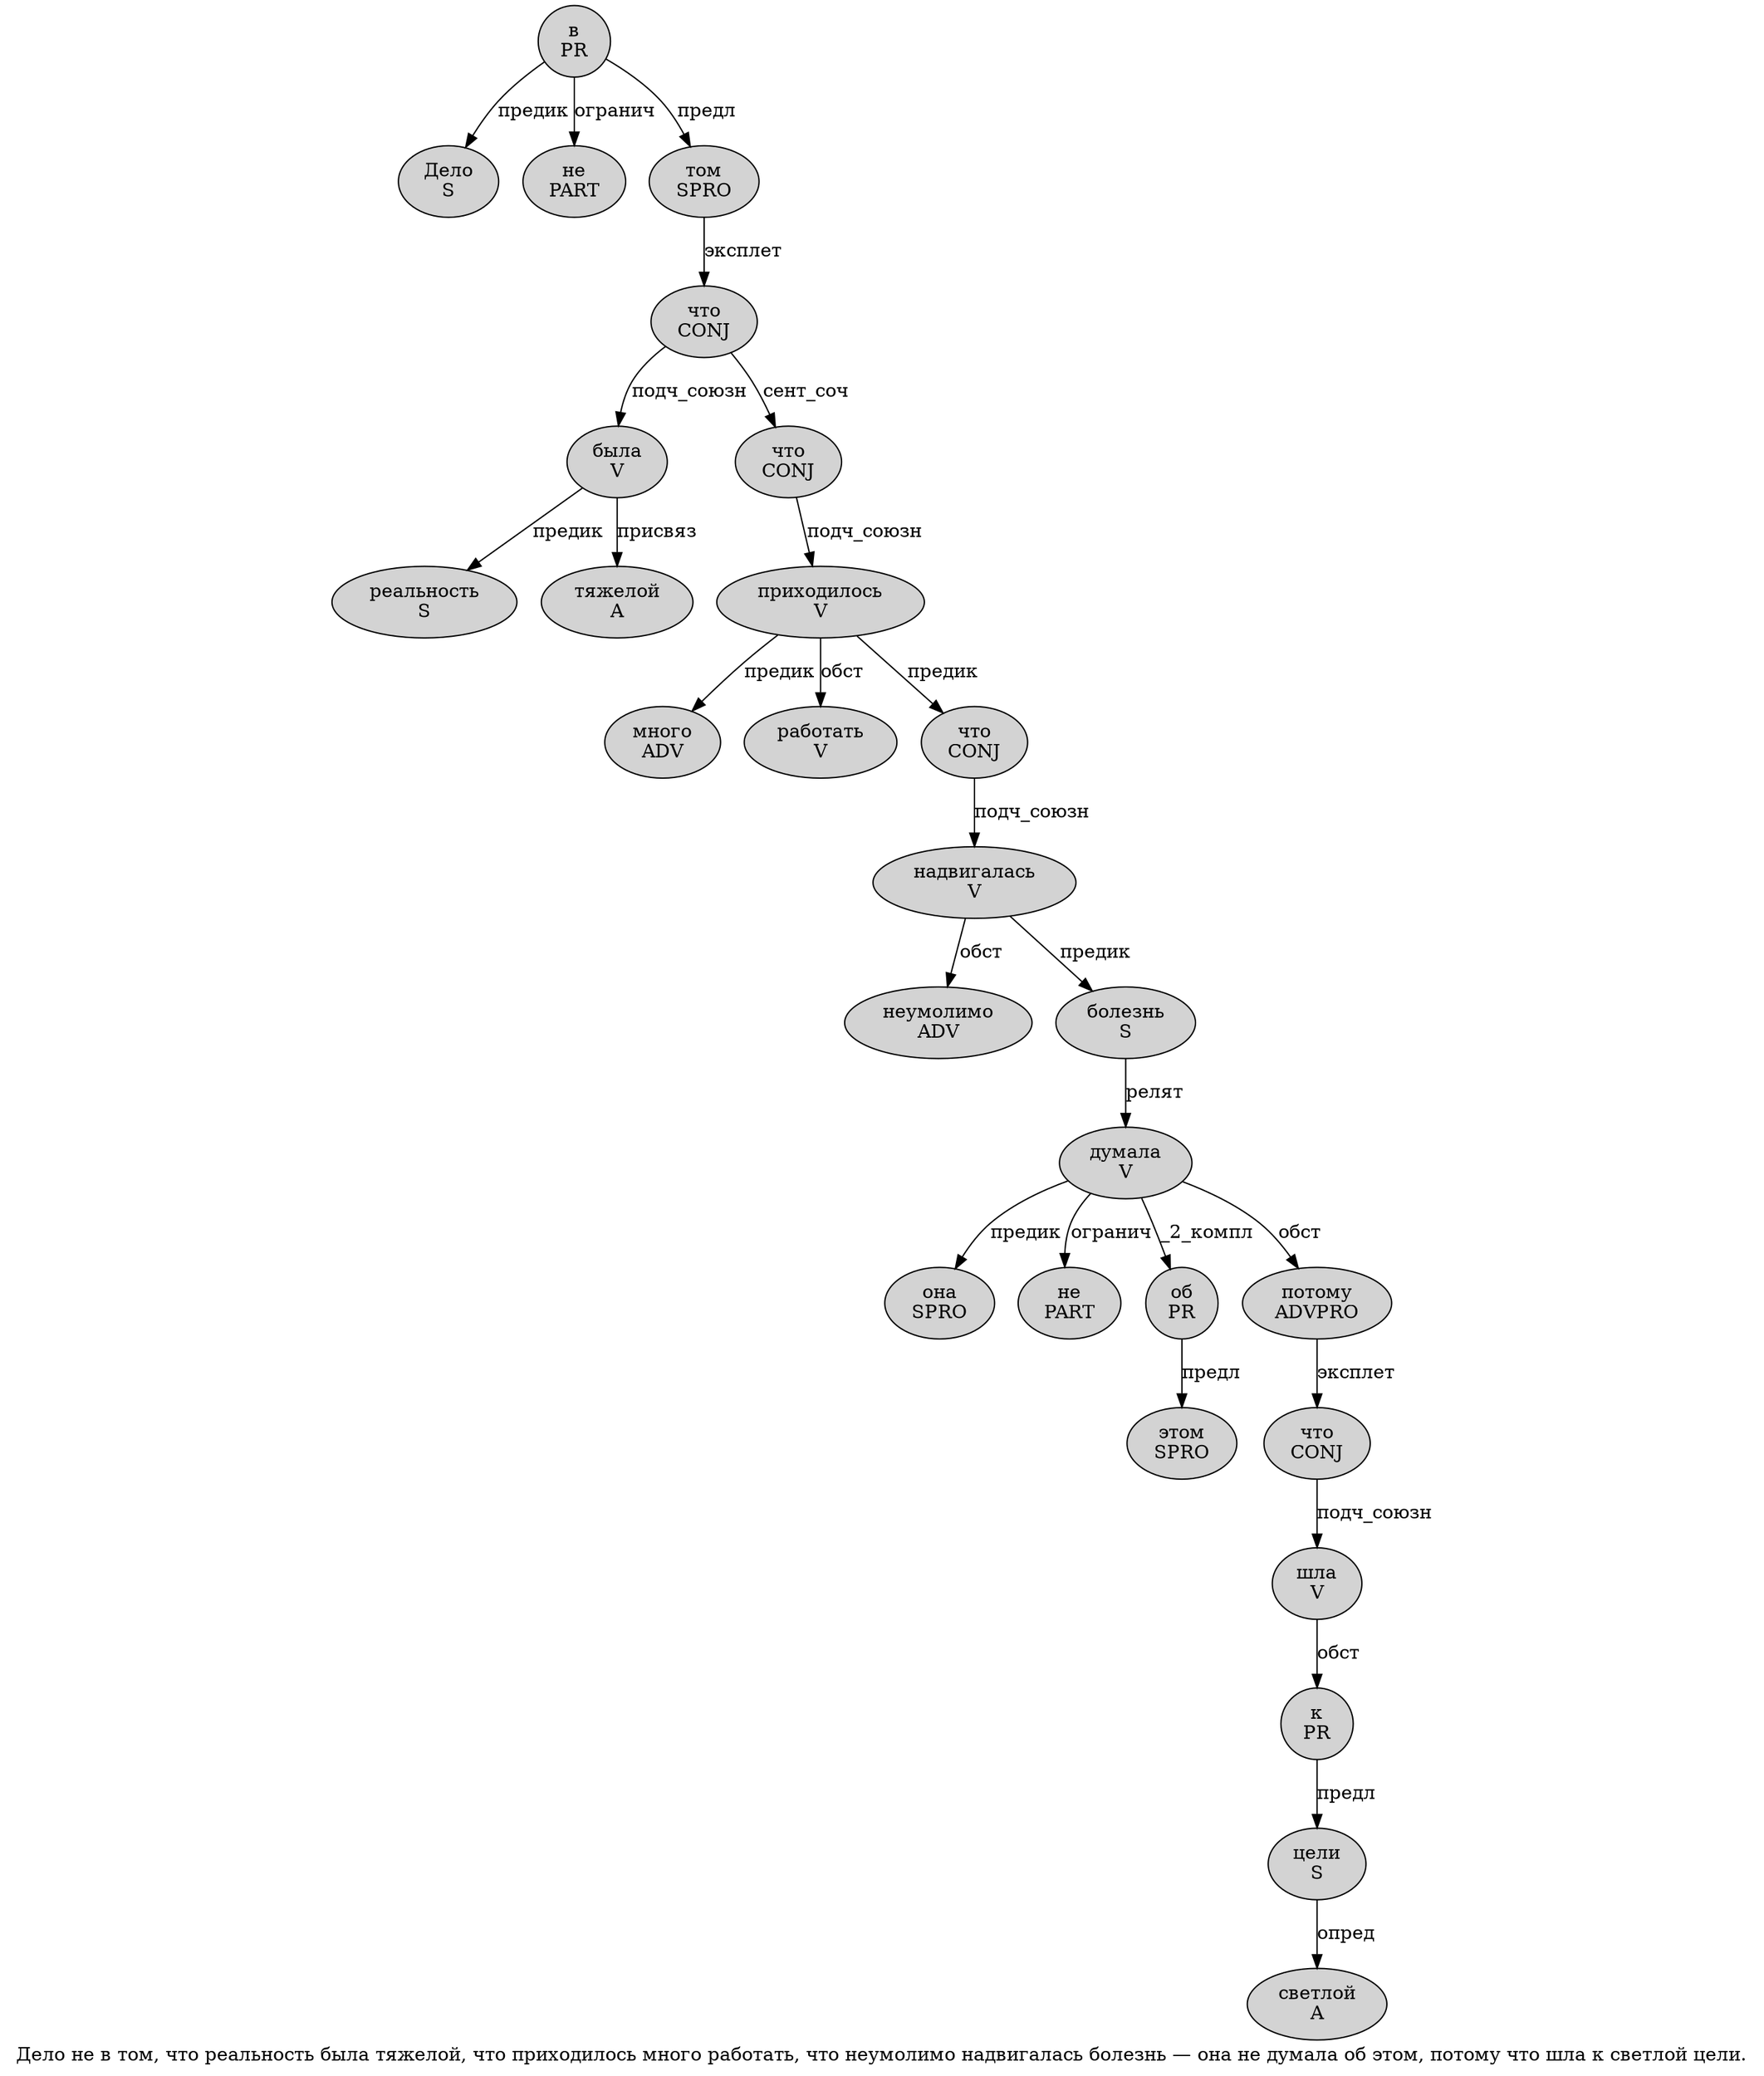 digraph SENTENCE_1352 {
	graph [label="Дело не в том, что реальность была тяжелой, что приходилось много работать, что неумолимо надвигалась болезнь — она не думала об этом, потому что шла к светлой цели."]
	node [style=filled]
		0 [label="Дело
S" color="" fillcolor=lightgray penwidth=1 shape=ellipse]
		1 [label="не
PART" color="" fillcolor=lightgray penwidth=1 shape=ellipse]
		2 [label="в
PR" color="" fillcolor=lightgray penwidth=1 shape=ellipse]
		3 [label="том
SPRO" color="" fillcolor=lightgray penwidth=1 shape=ellipse]
		5 [label="что
CONJ" color="" fillcolor=lightgray penwidth=1 shape=ellipse]
		6 [label="реальность
S" color="" fillcolor=lightgray penwidth=1 shape=ellipse]
		7 [label="была
V" color="" fillcolor=lightgray penwidth=1 shape=ellipse]
		8 [label="тяжелой
A" color="" fillcolor=lightgray penwidth=1 shape=ellipse]
		10 [label="что
CONJ" color="" fillcolor=lightgray penwidth=1 shape=ellipse]
		11 [label="приходилось
V" color="" fillcolor=lightgray penwidth=1 shape=ellipse]
		12 [label="много
ADV" color="" fillcolor=lightgray penwidth=1 shape=ellipse]
		13 [label="работать
V" color="" fillcolor=lightgray penwidth=1 shape=ellipse]
		15 [label="что
CONJ" color="" fillcolor=lightgray penwidth=1 shape=ellipse]
		16 [label="неумолимо
ADV" color="" fillcolor=lightgray penwidth=1 shape=ellipse]
		17 [label="надвигалась
V" color="" fillcolor=lightgray penwidth=1 shape=ellipse]
		18 [label="болезнь
S" color="" fillcolor=lightgray penwidth=1 shape=ellipse]
		20 [label="она
SPRO" color="" fillcolor=lightgray penwidth=1 shape=ellipse]
		21 [label="не
PART" color="" fillcolor=lightgray penwidth=1 shape=ellipse]
		22 [label="думала
V" color="" fillcolor=lightgray penwidth=1 shape=ellipse]
		23 [label="об
PR" color="" fillcolor=lightgray penwidth=1 shape=ellipse]
		24 [label="этом
SPRO" color="" fillcolor=lightgray penwidth=1 shape=ellipse]
		26 [label="потому
ADVPRO" color="" fillcolor=lightgray penwidth=1 shape=ellipse]
		27 [label="что
CONJ" color="" fillcolor=lightgray penwidth=1 shape=ellipse]
		28 [label="шла
V" color="" fillcolor=lightgray penwidth=1 shape=ellipse]
		29 [label="к
PR" color="" fillcolor=lightgray penwidth=1 shape=ellipse]
		30 [label="светлой
A" color="" fillcolor=lightgray penwidth=1 shape=ellipse]
		31 [label="цели
S" color="" fillcolor=lightgray penwidth=1 shape=ellipse]
			3 -> 5 [label="эксплет"]
			26 -> 27 [label="эксплет"]
			7 -> 6 [label="предик"]
			7 -> 8 [label="присвяз"]
			31 -> 30 [label="опред"]
			29 -> 31 [label="предл"]
			5 -> 7 [label="подч_союзн"]
			5 -> 10 [label="сент_соч"]
			23 -> 24 [label="предл"]
			10 -> 11 [label="подч_союзн"]
			15 -> 17 [label="подч_союзн"]
			17 -> 16 [label="обст"]
			17 -> 18 [label="предик"]
			11 -> 12 [label="предик"]
			11 -> 13 [label="обст"]
			11 -> 15 [label="предик"]
			28 -> 29 [label="обст"]
			18 -> 22 [label="релят"]
			22 -> 20 [label="предик"]
			22 -> 21 [label="огранич"]
			22 -> 23 [label="_2_компл"]
			22 -> 26 [label="обст"]
			2 -> 0 [label="предик"]
			2 -> 1 [label="огранич"]
			2 -> 3 [label="предл"]
			27 -> 28 [label="подч_союзн"]
}
